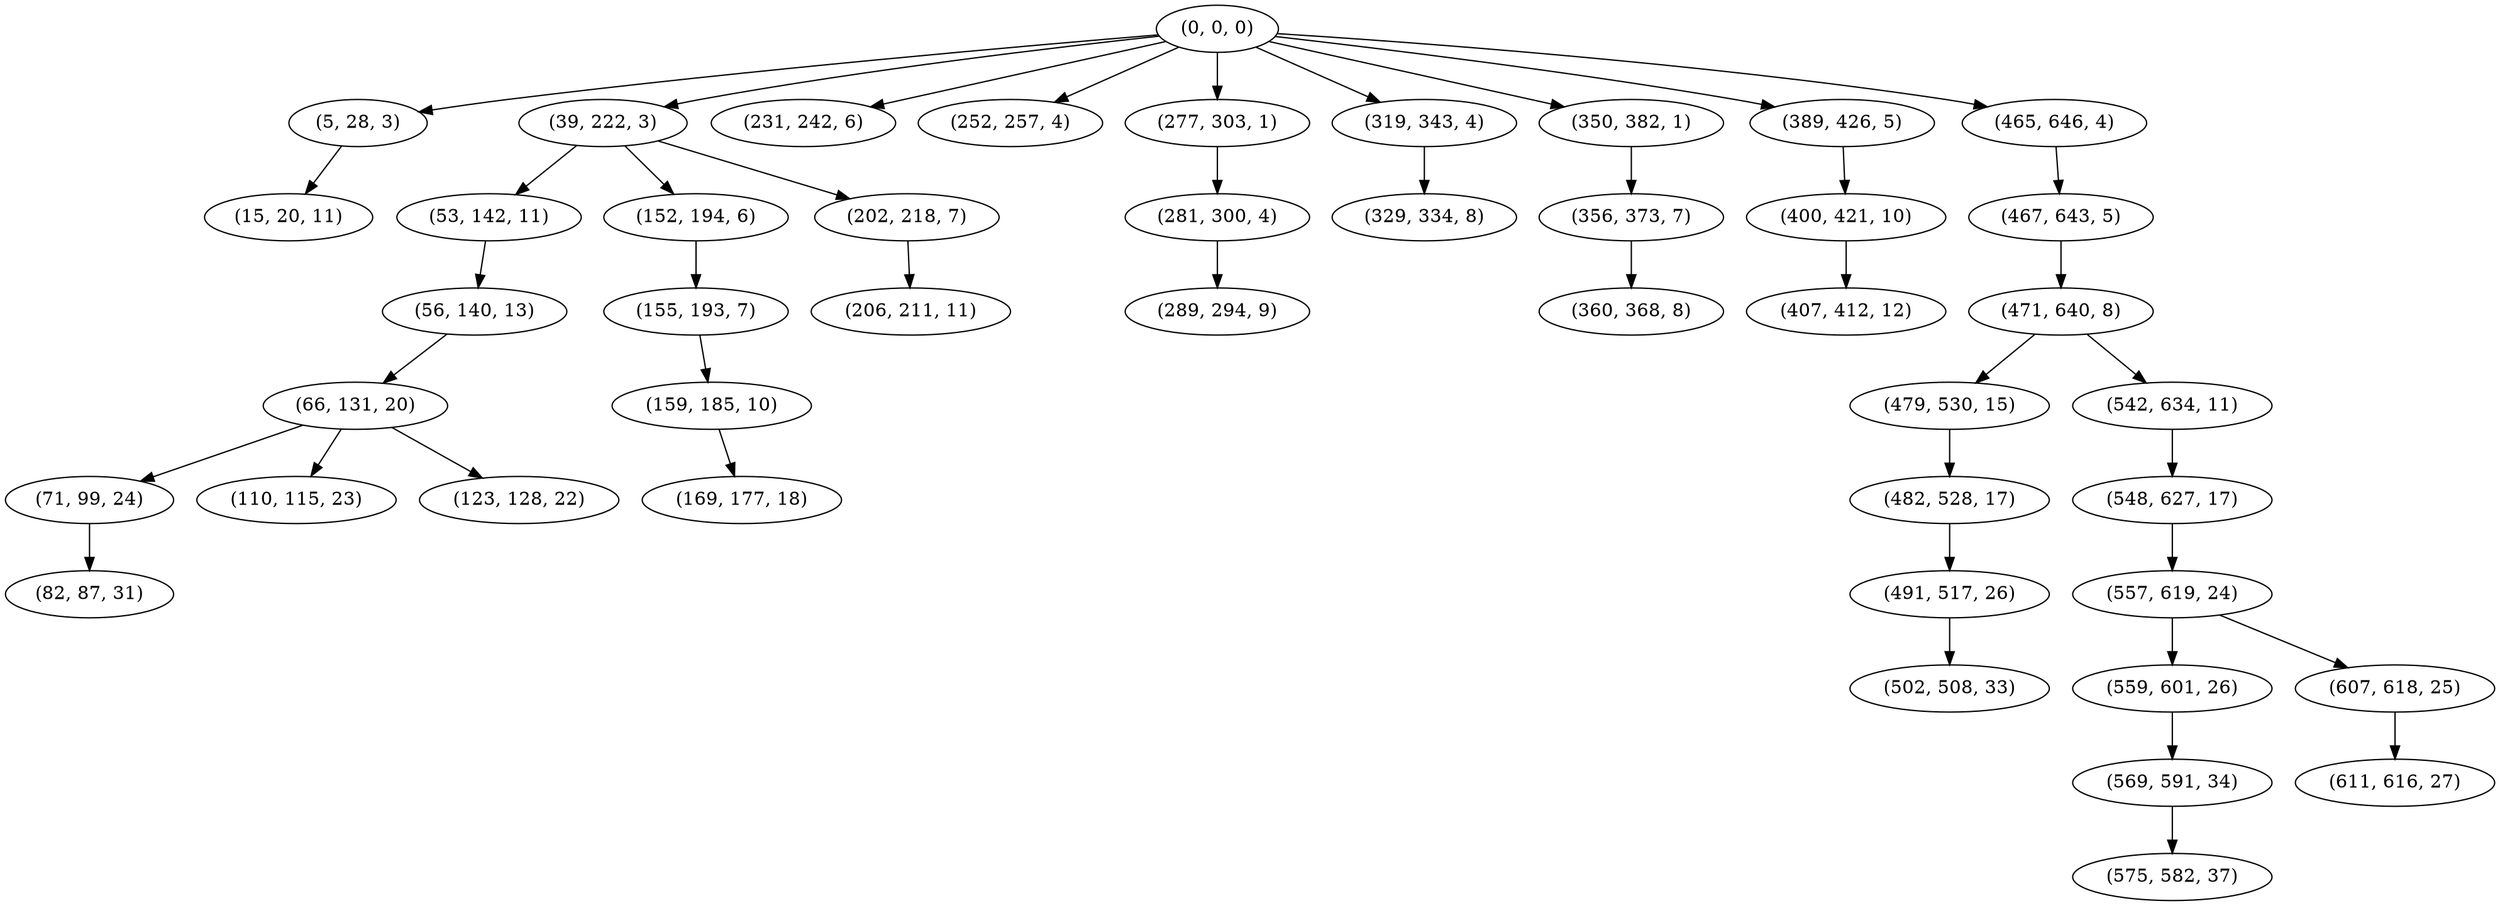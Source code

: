 digraph tree {
    "(0, 0, 0)";
    "(5, 28, 3)";
    "(15, 20, 11)";
    "(39, 222, 3)";
    "(53, 142, 11)";
    "(56, 140, 13)";
    "(66, 131, 20)";
    "(71, 99, 24)";
    "(82, 87, 31)";
    "(110, 115, 23)";
    "(123, 128, 22)";
    "(152, 194, 6)";
    "(155, 193, 7)";
    "(159, 185, 10)";
    "(169, 177, 18)";
    "(202, 218, 7)";
    "(206, 211, 11)";
    "(231, 242, 6)";
    "(252, 257, 4)";
    "(277, 303, 1)";
    "(281, 300, 4)";
    "(289, 294, 9)";
    "(319, 343, 4)";
    "(329, 334, 8)";
    "(350, 382, 1)";
    "(356, 373, 7)";
    "(360, 368, 8)";
    "(389, 426, 5)";
    "(400, 421, 10)";
    "(407, 412, 12)";
    "(465, 646, 4)";
    "(467, 643, 5)";
    "(471, 640, 8)";
    "(479, 530, 15)";
    "(482, 528, 17)";
    "(491, 517, 26)";
    "(502, 508, 33)";
    "(542, 634, 11)";
    "(548, 627, 17)";
    "(557, 619, 24)";
    "(559, 601, 26)";
    "(569, 591, 34)";
    "(575, 582, 37)";
    "(607, 618, 25)";
    "(611, 616, 27)";
    "(0, 0, 0)" -> "(5, 28, 3)";
    "(0, 0, 0)" -> "(39, 222, 3)";
    "(0, 0, 0)" -> "(231, 242, 6)";
    "(0, 0, 0)" -> "(252, 257, 4)";
    "(0, 0, 0)" -> "(277, 303, 1)";
    "(0, 0, 0)" -> "(319, 343, 4)";
    "(0, 0, 0)" -> "(350, 382, 1)";
    "(0, 0, 0)" -> "(389, 426, 5)";
    "(0, 0, 0)" -> "(465, 646, 4)";
    "(5, 28, 3)" -> "(15, 20, 11)";
    "(39, 222, 3)" -> "(53, 142, 11)";
    "(39, 222, 3)" -> "(152, 194, 6)";
    "(39, 222, 3)" -> "(202, 218, 7)";
    "(53, 142, 11)" -> "(56, 140, 13)";
    "(56, 140, 13)" -> "(66, 131, 20)";
    "(66, 131, 20)" -> "(71, 99, 24)";
    "(66, 131, 20)" -> "(110, 115, 23)";
    "(66, 131, 20)" -> "(123, 128, 22)";
    "(71, 99, 24)" -> "(82, 87, 31)";
    "(152, 194, 6)" -> "(155, 193, 7)";
    "(155, 193, 7)" -> "(159, 185, 10)";
    "(159, 185, 10)" -> "(169, 177, 18)";
    "(202, 218, 7)" -> "(206, 211, 11)";
    "(277, 303, 1)" -> "(281, 300, 4)";
    "(281, 300, 4)" -> "(289, 294, 9)";
    "(319, 343, 4)" -> "(329, 334, 8)";
    "(350, 382, 1)" -> "(356, 373, 7)";
    "(356, 373, 7)" -> "(360, 368, 8)";
    "(389, 426, 5)" -> "(400, 421, 10)";
    "(400, 421, 10)" -> "(407, 412, 12)";
    "(465, 646, 4)" -> "(467, 643, 5)";
    "(467, 643, 5)" -> "(471, 640, 8)";
    "(471, 640, 8)" -> "(479, 530, 15)";
    "(471, 640, 8)" -> "(542, 634, 11)";
    "(479, 530, 15)" -> "(482, 528, 17)";
    "(482, 528, 17)" -> "(491, 517, 26)";
    "(491, 517, 26)" -> "(502, 508, 33)";
    "(542, 634, 11)" -> "(548, 627, 17)";
    "(548, 627, 17)" -> "(557, 619, 24)";
    "(557, 619, 24)" -> "(559, 601, 26)";
    "(557, 619, 24)" -> "(607, 618, 25)";
    "(559, 601, 26)" -> "(569, 591, 34)";
    "(569, 591, 34)" -> "(575, 582, 37)";
    "(607, 618, 25)" -> "(611, 616, 27)";
}

